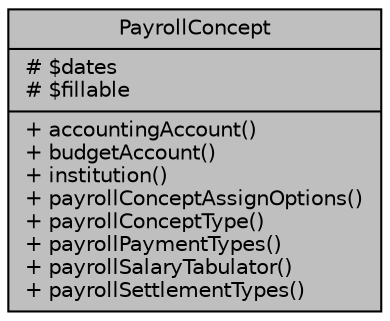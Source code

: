 digraph "PayrollConcept"
{
 // LATEX_PDF_SIZE
  bgcolor="transparent";
  edge [fontname="Helvetica",fontsize="10",labelfontname="Helvetica",labelfontsize="10"];
  node [fontname="Helvetica",fontsize="10",shape=record];
  Node1 [label="{PayrollConcept\n|# $dates\l# $fillable\l|+ accountingAccount()\l+ budgetAccount()\l+ institution()\l+ payrollConceptAssignOptions()\l+ payrollConceptType()\l+ payrollPaymentTypes()\l+ payrollSalaryTabulator()\l+ payrollSettlementTypes()\l}",height=0.2,width=0.4,color="black", fillcolor="grey75", style="filled", fontcolor="black",tooltip="Datos de conceptos."];
}
